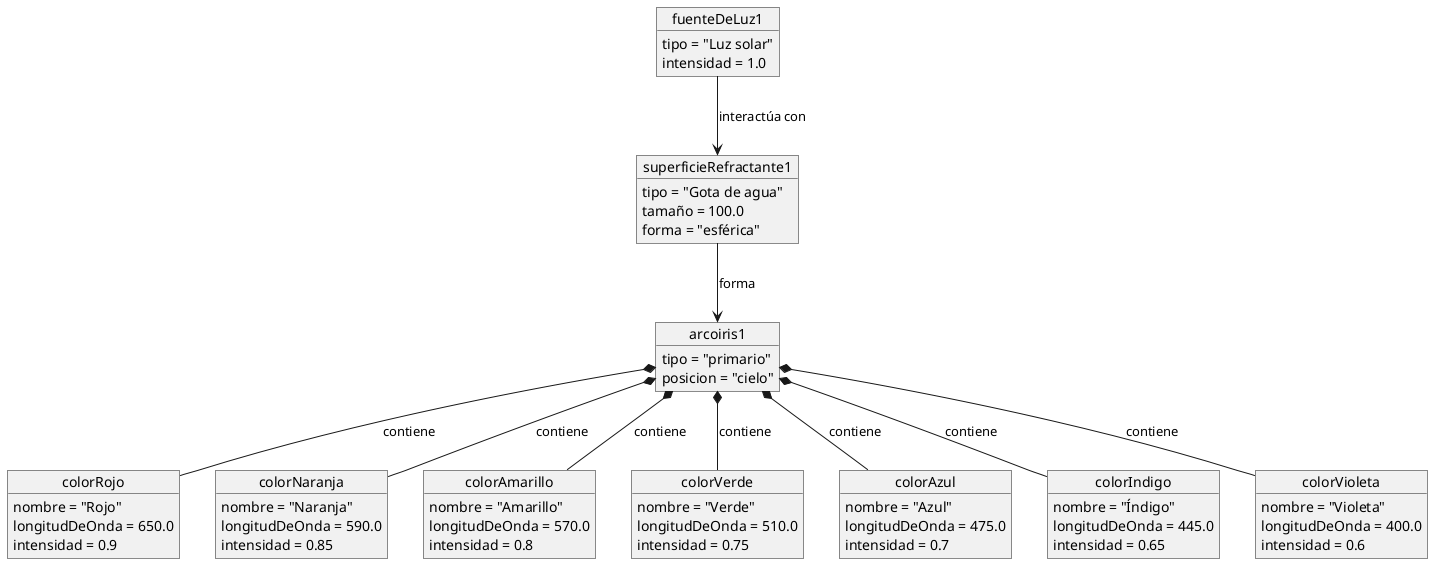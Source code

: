 @startuml
' Objetos específicos del diagrama de clases

object arcoiris1 {
  tipo = "primario"
  posicion = "cielo"
}

object fuenteDeLuz1 {
  tipo = "Luz solar"
  intensidad = 1.0
}

object superficieRefractante1 {
  tipo = "Gota de agua"
  tamaño = 100.0
  forma = "esférica"
}

object colorRojo {
  nombre = "Rojo"
  longitudDeOnda = 650.0
  intensidad = 0.9
}

object colorNaranja {
  nombre = "Naranja"
  longitudDeOnda = 590.0
  intensidad = 0.85
}

object colorAmarillo {
  nombre = "Amarillo"
  longitudDeOnda = 570.0
  intensidad = 0.8
}

object colorVerde {
  nombre = "Verde"
  longitudDeOnda = 510.0
  intensidad = 0.75
}

object colorAzul {
  nombre = "Azul"
  longitudDeOnda = 475.0
  intensidad = 0.7
}

object colorIndigo {
  nombre = "Índigo"
  longitudDeOnda = 445.0
  intensidad = 0.65
}

object colorVioleta {
  nombre = "Violeta"
  longitudDeOnda = 400.0
  intensidad = 0.6
}

arcoiris1 *-- colorRojo : contiene
arcoiris1 *-- colorNaranja : contiene
arcoiris1 *-- colorAmarillo : contiene
arcoiris1 *-- colorVerde : contiene
arcoiris1 *-- colorAzul : contiene
arcoiris1 *-- colorIndigo : contiene
arcoiris1 *-- colorVioleta : contiene

fuenteDeLuz1 --> superficieRefractante1 : interactúa con
superficieRefractante1 --> arcoiris1 : forma
@enduml
